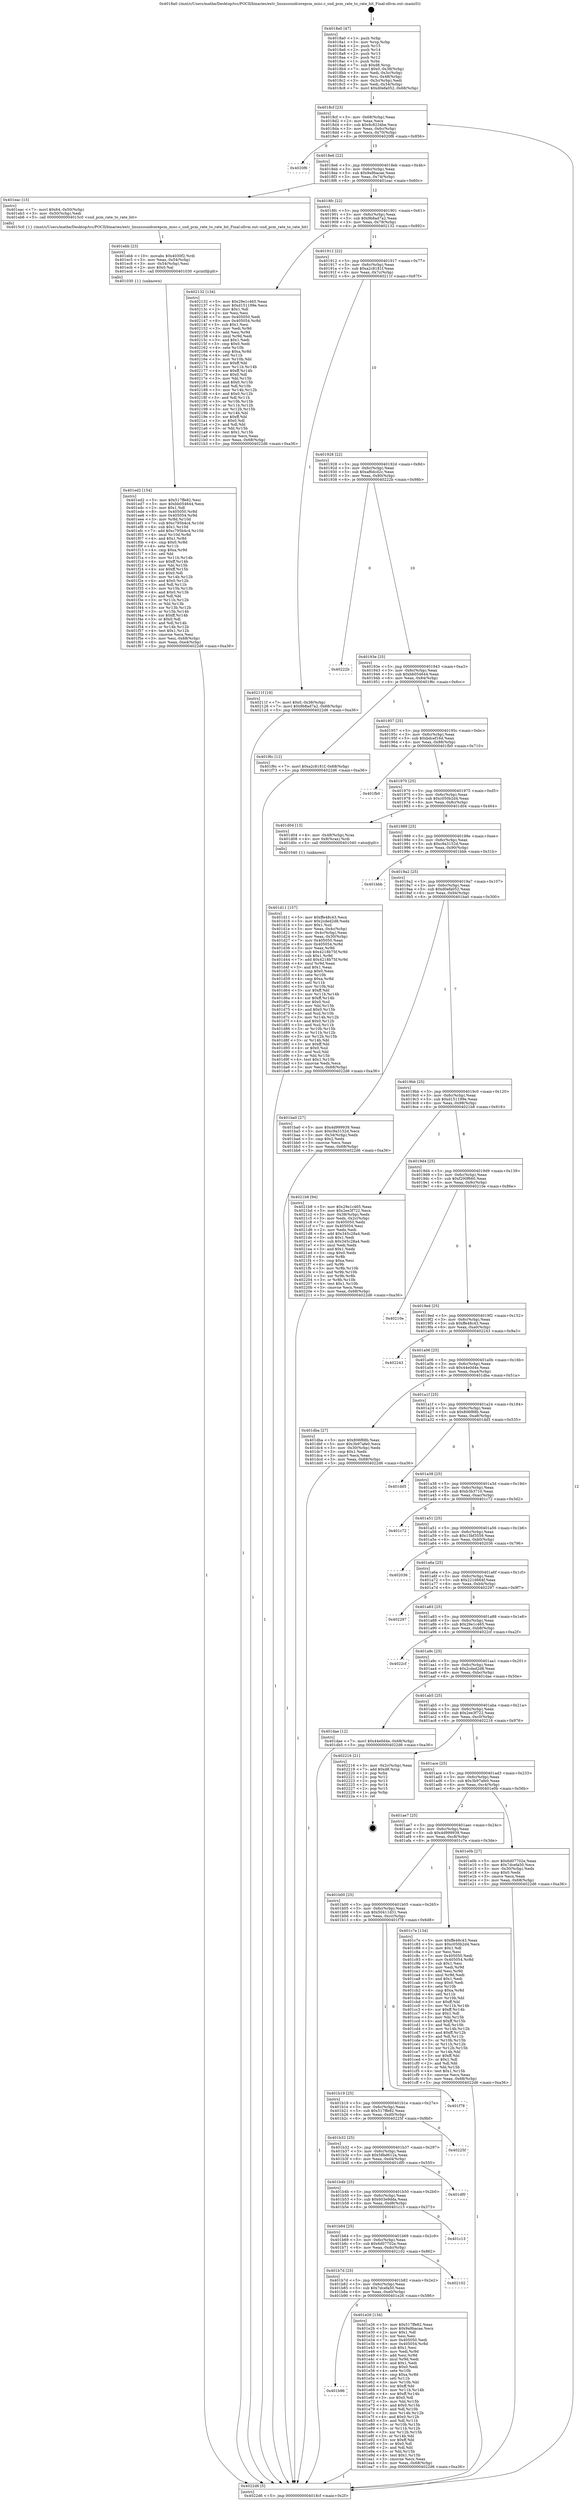 digraph "0x4018a0" {
  label = "0x4018a0 (/mnt/c/Users/mathe/Desktop/tcc/POCII/binaries/extr_linuxsoundcorepcm_misc.c_snd_pcm_rate_to_rate_bit_Final-ollvm.out::main(0))"
  labelloc = "t"
  node[shape=record]

  Entry [label="",width=0.3,height=0.3,shape=circle,fillcolor=black,style=filled]
  "0x4018cf" [label="{
     0x4018cf [23]\l
     | [instrs]\l
     &nbsp;&nbsp;0x4018cf \<+3\>: mov -0x68(%rbp),%eax\l
     &nbsp;&nbsp;0x4018d2 \<+2\>: mov %eax,%ecx\l
     &nbsp;&nbsp;0x4018d4 \<+6\>: sub $0x8c8234be,%ecx\l
     &nbsp;&nbsp;0x4018da \<+3\>: mov %eax,-0x6c(%rbp)\l
     &nbsp;&nbsp;0x4018dd \<+3\>: mov %ecx,-0x70(%rbp)\l
     &nbsp;&nbsp;0x4018e0 \<+6\>: je 00000000004020f6 \<main+0x856\>\l
  }"]
  "0x4020f6" [label="{
     0x4020f6\l
  }", style=dashed]
  "0x4018e6" [label="{
     0x4018e6 [22]\l
     | [instrs]\l
     &nbsp;&nbsp;0x4018e6 \<+5\>: jmp 00000000004018eb \<main+0x4b\>\l
     &nbsp;&nbsp;0x4018eb \<+3\>: mov -0x6c(%rbp),%eax\l
     &nbsp;&nbsp;0x4018ee \<+5\>: sub $0x9a9bacae,%eax\l
     &nbsp;&nbsp;0x4018f3 \<+3\>: mov %eax,-0x74(%rbp)\l
     &nbsp;&nbsp;0x4018f6 \<+6\>: je 0000000000401eac \<main+0x60c\>\l
  }"]
  Exit [label="",width=0.3,height=0.3,shape=circle,fillcolor=black,style=filled,peripheries=2]
  "0x401eac" [label="{
     0x401eac [15]\l
     | [instrs]\l
     &nbsp;&nbsp;0x401eac \<+7\>: movl $0x64,-0x50(%rbp)\l
     &nbsp;&nbsp;0x401eb3 \<+3\>: mov -0x50(%rbp),%edi\l
     &nbsp;&nbsp;0x401eb6 \<+5\>: call 00000000004015c0 \<snd_pcm_rate_to_rate_bit\>\l
     | [calls]\l
     &nbsp;&nbsp;0x4015c0 \{1\} (/mnt/c/Users/mathe/Desktop/tcc/POCII/binaries/extr_linuxsoundcorepcm_misc.c_snd_pcm_rate_to_rate_bit_Final-ollvm.out::snd_pcm_rate_to_rate_bit)\l
  }"]
  "0x4018fc" [label="{
     0x4018fc [22]\l
     | [instrs]\l
     &nbsp;&nbsp;0x4018fc \<+5\>: jmp 0000000000401901 \<main+0x61\>\l
     &nbsp;&nbsp;0x401901 \<+3\>: mov -0x6c(%rbp),%eax\l
     &nbsp;&nbsp;0x401904 \<+5\>: sub $0x9b8ad7a2,%eax\l
     &nbsp;&nbsp;0x401909 \<+3\>: mov %eax,-0x78(%rbp)\l
     &nbsp;&nbsp;0x40190c \<+6\>: je 0000000000402132 \<main+0x892\>\l
  }"]
  "0x401ed2" [label="{
     0x401ed2 [154]\l
     | [instrs]\l
     &nbsp;&nbsp;0x401ed2 \<+5\>: mov $0x517ffe82,%esi\l
     &nbsp;&nbsp;0x401ed7 \<+5\>: mov $0xbb054644,%ecx\l
     &nbsp;&nbsp;0x401edc \<+2\>: mov $0x1,%dl\l
     &nbsp;&nbsp;0x401ede \<+8\>: mov 0x405050,%r8d\l
     &nbsp;&nbsp;0x401ee6 \<+8\>: mov 0x405054,%r9d\l
     &nbsp;&nbsp;0x401eee \<+3\>: mov %r8d,%r10d\l
     &nbsp;&nbsp;0x401ef1 \<+7\>: sub $0xc795b4c4,%r10d\l
     &nbsp;&nbsp;0x401ef8 \<+4\>: sub $0x1,%r10d\l
     &nbsp;&nbsp;0x401efc \<+7\>: add $0xc795b4c4,%r10d\l
     &nbsp;&nbsp;0x401f03 \<+4\>: imul %r10d,%r8d\l
     &nbsp;&nbsp;0x401f07 \<+4\>: and $0x1,%r8d\l
     &nbsp;&nbsp;0x401f0b \<+4\>: cmp $0x0,%r8d\l
     &nbsp;&nbsp;0x401f0f \<+4\>: sete %r11b\l
     &nbsp;&nbsp;0x401f13 \<+4\>: cmp $0xa,%r9d\l
     &nbsp;&nbsp;0x401f17 \<+3\>: setl %bl\l
     &nbsp;&nbsp;0x401f1a \<+3\>: mov %r11b,%r14b\l
     &nbsp;&nbsp;0x401f1d \<+4\>: xor $0xff,%r14b\l
     &nbsp;&nbsp;0x401f21 \<+3\>: mov %bl,%r15b\l
     &nbsp;&nbsp;0x401f24 \<+4\>: xor $0xff,%r15b\l
     &nbsp;&nbsp;0x401f28 \<+3\>: xor $0x0,%dl\l
     &nbsp;&nbsp;0x401f2b \<+3\>: mov %r14b,%r12b\l
     &nbsp;&nbsp;0x401f2e \<+4\>: and $0x0,%r12b\l
     &nbsp;&nbsp;0x401f32 \<+3\>: and %dl,%r11b\l
     &nbsp;&nbsp;0x401f35 \<+3\>: mov %r15b,%r13b\l
     &nbsp;&nbsp;0x401f38 \<+4\>: and $0x0,%r13b\l
     &nbsp;&nbsp;0x401f3c \<+2\>: and %dl,%bl\l
     &nbsp;&nbsp;0x401f3e \<+3\>: or %r11b,%r12b\l
     &nbsp;&nbsp;0x401f41 \<+3\>: or %bl,%r13b\l
     &nbsp;&nbsp;0x401f44 \<+3\>: xor %r13b,%r12b\l
     &nbsp;&nbsp;0x401f47 \<+3\>: or %r15b,%r14b\l
     &nbsp;&nbsp;0x401f4a \<+4\>: xor $0xff,%r14b\l
     &nbsp;&nbsp;0x401f4e \<+3\>: or $0x0,%dl\l
     &nbsp;&nbsp;0x401f51 \<+3\>: and %dl,%r14b\l
     &nbsp;&nbsp;0x401f54 \<+3\>: or %r14b,%r12b\l
     &nbsp;&nbsp;0x401f57 \<+4\>: test $0x1,%r12b\l
     &nbsp;&nbsp;0x401f5b \<+3\>: cmovne %ecx,%esi\l
     &nbsp;&nbsp;0x401f5e \<+3\>: mov %esi,-0x68(%rbp)\l
     &nbsp;&nbsp;0x401f61 \<+6\>: mov %eax,-0xe4(%rbp)\l
     &nbsp;&nbsp;0x401f67 \<+5\>: jmp 00000000004022d6 \<main+0xa36\>\l
  }"]
  "0x402132" [label="{
     0x402132 [134]\l
     | [instrs]\l
     &nbsp;&nbsp;0x402132 \<+5\>: mov $0x29e1c465,%eax\l
     &nbsp;&nbsp;0x402137 \<+5\>: mov $0xd151199e,%ecx\l
     &nbsp;&nbsp;0x40213c \<+2\>: mov $0x1,%dl\l
     &nbsp;&nbsp;0x40213e \<+2\>: xor %esi,%esi\l
     &nbsp;&nbsp;0x402140 \<+7\>: mov 0x405050,%edi\l
     &nbsp;&nbsp;0x402147 \<+8\>: mov 0x405054,%r8d\l
     &nbsp;&nbsp;0x40214f \<+3\>: sub $0x1,%esi\l
     &nbsp;&nbsp;0x402152 \<+3\>: mov %edi,%r9d\l
     &nbsp;&nbsp;0x402155 \<+3\>: add %esi,%r9d\l
     &nbsp;&nbsp;0x402158 \<+4\>: imul %r9d,%edi\l
     &nbsp;&nbsp;0x40215c \<+3\>: and $0x1,%edi\l
     &nbsp;&nbsp;0x40215f \<+3\>: cmp $0x0,%edi\l
     &nbsp;&nbsp;0x402162 \<+4\>: sete %r10b\l
     &nbsp;&nbsp;0x402166 \<+4\>: cmp $0xa,%r8d\l
     &nbsp;&nbsp;0x40216a \<+4\>: setl %r11b\l
     &nbsp;&nbsp;0x40216e \<+3\>: mov %r10b,%bl\l
     &nbsp;&nbsp;0x402171 \<+3\>: xor $0xff,%bl\l
     &nbsp;&nbsp;0x402174 \<+3\>: mov %r11b,%r14b\l
     &nbsp;&nbsp;0x402177 \<+4\>: xor $0xff,%r14b\l
     &nbsp;&nbsp;0x40217b \<+3\>: xor $0x0,%dl\l
     &nbsp;&nbsp;0x40217e \<+3\>: mov %bl,%r15b\l
     &nbsp;&nbsp;0x402181 \<+4\>: and $0x0,%r15b\l
     &nbsp;&nbsp;0x402185 \<+3\>: and %dl,%r10b\l
     &nbsp;&nbsp;0x402188 \<+3\>: mov %r14b,%r12b\l
     &nbsp;&nbsp;0x40218b \<+4\>: and $0x0,%r12b\l
     &nbsp;&nbsp;0x40218f \<+3\>: and %dl,%r11b\l
     &nbsp;&nbsp;0x402192 \<+3\>: or %r10b,%r15b\l
     &nbsp;&nbsp;0x402195 \<+3\>: or %r11b,%r12b\l
     &nbsp;&nbsp;0x402198 \<+3\>: xor %r12b,%r15b\l
     &nbsp;&nbsp;0x40219b \<+3\>: or %r14b,%bl\l
     &nbsp;&nbsp;0x40219e \<+3\>: xor $0xff,%bl\l
     &nbsp;&nbsp;0x4021a1 \<+3\>: or $0x0,%dl\l
     &nbsp;&nbsp;0x4021a4 \<+2\>: and %dl,%bl\l
     &nbsp;&nbsp;0x4021a6 \<+3\>: or %bl,%r15b\l
     &nbsp;&nbsp;0x4021a9 \<+4\>: test $0x1,%r15b\l
     &nbsp;&nbsp;0x4021ad \<+3\>: cmovne %ecx,%eax\l
     &nbsp;&nbsp;0x4021b0 \<+3\>: mov %eax,-0x68(%rbp)\l
     &nbsp;&nbsp;0x4021b3 \<+5\>: jmp 00000000004022d6 \<main+0xa36\>\l
  }"]
  "0x401912" [label="{
     0x401912 [22]\l
     | [instrs]\l
     &nbsp;&nbsp;0x401912 \<+5\>: jmp 0000000000401917 \<main+0x77\>\l
     &nbsp;&nbsp;0x401917 \<+3\>: mov -0x6c(%rbp),%eax\l
     &nbsp;&nbsp;0x40191a \<+5\>: sub $0xa2c8181f,%eax\l
     &nbsp;&nbsp;0x40191f \<+3\>: mov %eax,-0x7c(%rbp)\l
     &nbsp;&nbsp;0x401922 \<+6\>: je 000000000040211f \<main+0x87f\>\l
  }"]
  "0x401ebb" [label="{
     0x401ebb [23]\l
     | [instrs]\l
     &nbsp;&nbsp;0x401ebb \<+10\>: movabs $0x4030f2,%rdi\l
     &nbsp;&nbsp;0x401ec5 \<+3\>: mov %eax,-0x54(%rbp)\l
     &nbsp;&nbsp;0x401ec8 \<+3\>: mov -0x54(%rbp),%esi\l
     &nbsp;&nbsp;0x401ecb \<+2\>: mov $0x0,%al\l
     &nbsp;&nbsp;0x401ecd \<+5\>: call 0000000000401030 \<printf@plt\>\l
     | [calls]\l
     &nbsp;&nbsp;0x401030 \{1\} (unknown)\l
  }"]
  "0x40211f" [label="{
     0x40211f [19]\l
     | [instrs]\l
     &nbsp;&nbsp;0x40211f \<+7\>: movl $0x0,-0x38(%rbp)\l
     &nbsp;&nbsp;0x402126 \<+7\>: movl $0x9b8ad7a2,-0x68(%rbp)\l
     &nbsp;&nbsp;0x40212d \<+5\>: jmp 00000000004022d6 \<main+0xa36\>\l
  }"]
  "0x401928" [label="{
     0x401928 [22]\l
     | [instrs]\l
     &nbsp;&nbsp;0x401928 \<+5\>: jmp 000000000040192d \<main+0x8d\>\l
     &nbsp;&nbsp;0x40192d \<+3\>: mov -0x6c(%rbp),%eax\l
     &nbsp;&nbsp;0x401930 \<+5\>: sub $0xaf6dcd2c,%eax\l
     &nbsp;&nbsp;0x401935 \<+3\>: mov %eax,-0x80(%rbp)\l
     &nbsp;&nbsp;0x401938 \<+6\>: je 000000000040222b \<main+0x98b\>\l
  }"]
  "0x401b96" [label="{
     0x401b96\l
  }", style=dashed]
  "0x40222b" [label="{
     0x40222b\l
  }", style=dashed]
  "0x40193e" [label="{
     0x40193e [25]\l
     | [instrs]\l
     &nbsp;&nbsp;0x40193e \<+5\>: jmp 0000000000401943 \<main+0xa3\>\l
     &nbsp;&nbsp;0x401943 \<+3\>: mov -0x6c(%rbp),%eax\l
     &nbsp;&nbsp;0x401946 \<+5\>: sub $0xbb054644,%eax\l
     &nbsp;&nbsp;0x40194b \<+6\>: mov %eax,-0x84(%rbp)\l
     &nbsp;&nbsp;0x401951 \<+6\>: je 0000000000401f6c \<main+0x6cc\>\l
  }"]
  "0x401e26" [label="{
     0x401e26 [134]\l
     | [instrs]\l
     &nbsp;&nbsp;0x401e26 \<+5\>: mov $0x517ffe82,%eax\l
     &nbsp;&nbsp;0x401e2b \<+5\>: mov $0x9a9bacae,%ecx\l
     &nbsp;&nbsp;0x401e30 \<+2\>: mov $0x1,%dl\l
     &nbsp;&nbsp;0x401e32 \<+2\>: xor %esi,%esi\l
     &nbsp;&nbsp;0x401e34 \<+7\>: mov 0x405050,%edi\l
     &nbsp;&nbsp;0x401e3b \<+8\>: mov 0x405054,%r8d\l
     &nbsp;&nbsp;0x401e43 \<+3\>: sub $0x1,%esi\l
     &nbsp;&nbsp;0x401e46 \<+3\>: mov %edi,%r9d\l
     &nbsp;&nbsp;0x401e49 \<+3\>: add %esi,%r9d\l
     &nbsp;&nbsp;0x401e4c \<+4\>: imul %r9d,%edi\l
     &nbsp;&nbsp;0x401e50 \<+3\>: and $0x1,%edi\l
     &nbsp;&nbsp;0x401e53 \<+3\>: cmp $0x0,%edi\l
     &nbsp;&nbsp;0x401e56 \<+4\>: sete %r10b\l
     &nbsp;&nbsp;0x401e5a \<+4\>: cmp $0xa,%r8d\l
     &nbsp;&nbsp;0x401e5e \<+4\>: setl %r11b\l
     &nbsp;&nbsp;0x401e62 \<+3\>: mov %r10b,%bl\l
     &nbsp;&nbsp;0x401e65 \<+3\>: xor $0xff,%bl\l
     &nbsp;&nbsp;0x401e68 \<+3\>: mov %r11b,%r14b\l
     &nbsp;&nbsp;0x401e6b \<+4\>: xor $0xff,%r14b\l
     &nbsp;&nbsp;0x401e6f \<+3\>: xor $0x0,%dl\l
     &nbsp;&nbsp;0x401e72 \<+3\>: mov %bl,%r15b\l
     &nbsp;&nbsp;0x401e75 \<+4\>: and $0x0,%r15b\l
     &nbsp;&nbsp;0x401e79 \<+3\>: and %dl,%r10b\l
     &nbsp;&nbsp;0x401e7c \<+3\>: mov %r14b,%r12b\l
     &nbsp;&nbsp;0x401e7f \<+4\>: and $0x0,%r12b\l
     &nbsp;&nbsp;0x401e83 \<+3\>: and %dl,%r11b\l
     &nbsp;&nbsp;0x401e86 \<+3\>: or %r10b,%r15b\l
     &nbsp;&nbsp;0x401e89 \<+3\>: or %r11b,%r12b\l
     &nbsp;&nbsp;0x401e8c \<+3\>: xor %r12b,%r15b\l
     &nbsp;&nbsp;0x401e8f \<+3\>: or %r14b,%bl\l
     &nbsp;&nbsp;0x401e92 \<+3\>: xor $0xff,%bl\l
     &nbsp;&nbsp;0x401e95 \<+3\>: or $0x0,%dl\l
     &nbsp;&nbsp;0x401e98 \<+2\>: and %dl,%bl\l
     &nbsp;&nbsp;0x401e9a \<+3\>: or %bl,%r15b\l
     &nbsp;&nbsp;0x401e9d \<+4\>: test $0x1,%r15b\l
     &nbsp;&nbsp;0x401ea1 \<+3\>: cmovne %ecx,%eax\l
     &nbsp;&nbsp;0x401ea4 \<+3\>: mov %eax,-0x68(%rbp)\l
     &nbsp;&nbsp;0x401ea7 \<+5\>: jmp 00000000004022d6 \<main+0xa36\>\l
  }"]
  "0x401f6c" [label="{
     0x401f6c [12]\l
     | [instrs]\l
     &nbsp;&nbsp;0x401f6c \<+7\>: movl $0xa2c8181f,-0x68(%rbp)\l
     &nbsp;&nbsp;0x401f73 \<+5\>: jmp 00000000004022d6 \<main+0xa36\>\l
  }"]
  "0x401957" [label="{
     0x401957 [25]\l
     | [instrs]\l
     &nbsp;&nbsp;0x401957 \<+5\>: jmp 000000000040195c \<main+0xbc\>\l
     &nbsp;&nbsp;0x40195c \<+3\>: mov -0x6c(%rbp),%eax\l
     &nbsp;&nbsp;0x40195f \<+5\>: sub $0xbdcef16d,%eax\l
     &nbsp;&nbsp;0x401964 \<+6\>: mov %eax,-0x88(%rbp)\l
     &nbsp;&nbsp;0x40196a \<+6\>: je 0000000000401fb0 \<main+0x710\>\l
  }"]
  "0x401b7d" [label="{
     0x401b7d [25]\l
     | [instrs]\l
     &nbsp;&nbsp;0x401b7d \<+5\>: jmp 0000000000401b82 \<main+0x2e2\>\l
     &nbsp;&nbsp;0x401b82 \<+3\>: mov -0x6c(%rbp),%eax\l
     &nbsp;&nbsp;0x401b85 \<+5\>: sub $0x7dcefa50,%eax\l
     &nbsp;&nbsp;0x401b8a \<+6\>: mov %eax,-0xe0(%rbp)\l
     &nbsp;&nbsp;0x401b90 \<+6\>: je 0000000000401e26 \<main+0x586\>\l
  }"]
  "0x401fb0" [label="{
     0x401fb0\l
  }", style=dashed]
  "0x401970" [label="{
     0x401970 [25]\l
     | [instrs]\l
     &nbsp;&nbsp;0x401970 \<+5\>: jmp 0000000000401975 \<main+0xd5\>\l
     &nbsp;&nbsp;0x401975 \<+3\>: mov -0x6c(%rbp),%eax\l
     &nbsp;&nbsp;0x401978 \<+5\>: sub $0xc050b2d4,%eax\l
     &nbsp;&nbsp;0x40197d \<+6\>: mov %eax,-0x8c(%rbp)\l
     &nbsp;&nbsp;0x401983 \<+6\>: je 0000000000401d04 \<main+0x464\>\l
  }"]
  "0x402102" [label="{
     0x402102\l
  }", style=dashed]
  "0x401d04" [label="{
     0x401d04 [13]\l
     | [instrs]\l
     &nbsp;&nbsp;0x401d04 \<+4\>: mov -0x48(%rbp),%rax\l
     &nbsp;&nbsp;0x401d08 \<+4\>: mov 0x8(%rax),%rdi\l
     &nbsp;&nbsp;0x401d0c \<+5\>: call 0000000000401040 \<atoi@plt\>\l
     | [calls]\l
     &nbsp;&nbsp;0x401040 \{1\} (unknown)\l
  }"]
  "0x401989" [label="{
     0x401989 [25]\l
     | [instrs]\l
     &nbsp;&nbsp;0x401989 \<+5\>: jmp 000000000040198e \<main+0xee\>\l
     &nbsp;&nbsp;0x40198e \<+3\>: mov -0x6c(%rbp),%eax\l
     &nbsp;&nbsp;0x401991 \<+5\>: sub $0xc9a3152d,%eax\l
     &nbsp;&nbsp;0x401996 \<+6\>: mov %eax,-0x90(%rbp)\l
     &nbsp;&nbsp;0x40199c \<+6\>: je 0000000000401bbb \<main+0x31b\>\l
  }"]
  "0x401b64" [label="{
     0x401b64 [25]\l
     | [instrs]\l
     &nbsp;&nbsp;0x401b64 \<+5\>: jmp 0000000000401b69 \<main+0x2c9\>\l
     &nbsp;&nbsp;0x401b69 \<+3\>: mov -0x6c(%rbp),%eax\l
     &nbsp;&nbsp;0x401b6c \<+5\>: sub $0x6d07702e,%eax\l
     &nbsp;&nbsp;0x401b71 \<+6\>: mov %eax,-0xdc(%rbp)\l
     &nbsp;&nbsp;0x401b77 \<+6\>: je 0000000000402102 \<main+0x862\>\l
  }"]
  "0x401bbb" [label="{
     0x401bbb\l
  }", style=dashed]
  "0x4019a2" [label="{
     0x4019a2 [25]\l
     | [instrs]\l
     &nbsp;&nbsp;0x4019a2 \<+5\>: jmp 00000000004019a7 \<main+0x107\>\l
     &nbsp;&nbsp;0x4019a7 \<+3\>: mov -0x6c(%rbp),%eax\l
     &nbsp;&nbsp;0x4019aa \<+5\>: sub $0xd0efa052,%eax\l
     &nbsp;&nbsp;0x4019af \<+6\>: mov %eax,-0x94(%rbp)\l
     &nbsp;&nbsp;0x4019b5 \<+6\>: je 0000000000401ba0 \<main+0x300\>\l
  }"]
  "0x401c13" [label="{
     0x401c13\l
  }", style=dashed]
  "0x401ba0" [label="{
     0x401ba0 [27]\l
     | [instrs]\l
     &nbsp;&nbsp;0x401ba0 \<+5\>: mov $0x4d999939,%eax\l
     &nbsp;&nbsp;0x401ba5 \<+5\>: mov $0xc9a3152d,%ecx\l
     &nbsp;&nbsp;0x401baa \<+3\>: mov -0x34(%rbp),%edx\l
     &nbsp;&nbsp;0x401bad \<+3\>: cmp $0x2,%edx\l
     &nbsp;&nbsp;0x401bb0 \<+3\>: cmovne %ecx,%eax\l
     &nbsp;&nbsp;0x401bb3 \<+3\>: mov %eax,-0x68(%rbp)\l
     &nbsp;&nbsp;0x401bb6 \<+5\>: jmp 00000000004022d6 \<main+0xa36\>\l
  }"]
  "0x4019bb" [label="{
     0x4019bb [25]\l
     | [instrs]\l
     &nbsp;&nbsp;0x4019bb \<+5\>: jmp 00000000004019c0 \<main+0x120\>\l
     &nbsp;&nbsp;0x4019c0 \<+3\>: mov -0x6c(%rbp),%eax\l
     &nbsp;&nbsp;0x4019c3 \<+5\>: sub $0xd151199e,%eax\l
     &nbsp;&nbsp;0x4019c8 \<+6\>: mov %eax,-0x98(%rbp)\l
     &nbsp;&nbsp;0x4019ce \<+6\>: je 00000000004021b8 \<main+0x918\>\l
  }"]
  "0x4022d6" [label="{
     0x4022d6 [5]\l
     | [instrs]\l
     &nbsp;&nbsp;0x4022d6 \<+5\>: jmp 00000000004018cf \<main+0x2f\>\l
  }"]
  "0x4018a0" [label="{
     0x4018a0 [47]\l
     | [instrs]\l
     &nbsp;&nbsp;0x4018a0 \<+1\>: push %rbp\l
     &nbsp;&nbsp;0x4018a1 \<+3\>: mov %rsp,%rbp\l
     &nbsp;&nbsp;0x4018a4 \<+2\>: push %r15\l
     &nbsp;&nbsp;0x4018a6 \<+2\>: push %r14\l
     &nbsp;&nbsp;0x4018a8 \<+2\>: push %r13\l
     &nbsp;&nbsp;0x4018aa \<+2\>: push %r12\l
     &nbsp;&nbsp;0x4018ac \<+1\>: push %rbx\l
     &nbsp;&nbsp;0x4018ad \<+7\>: sub $0xd8,%rsp\l
     &nbsp;&nbsp;0x4018b4 \<+7\>: movl $0x0,-0x38(%rbp)\l
     &nbsp;&nbsp;0x4018bb \<+3\>: mov %edi,-0x3c(%rbp)\l
     &nbsp;&nbsp;0x4018be \<+4\>: mov %rsi,-0x48(%rbp)\l
     &nbsp;&nbsp;0x4018c2 \<+3\>: mov -0x3c(%rbp),%edi\l
     &nbsp;&nbsp;0x4018c5 \<+3\>: mov %edi,-0x34(%rbp)\l
     &nbsp;&nbsp;0x4018c8 \<+7\>: movl $0xd0efa052,-0x68(%rbp)\l
  }"]
  "0x401b4b" [label="{
     0x401b4b [25]\l
     | [instrs]\l
     &nbsp;&nbsp;0x401b4b \<+5\>: jmp 0000000000401b50 \<main+0x2b0\>\l
     &nbsp;&nbsp;0x401b50 \<+3\>: mov -0x6c(%rbp),%eax\l
     &nbsp;&nbsp;0x401b53 \<+5\>: sub $0x603e9dda,%eax\l
     &nbsp;&nbsp;0x401b58 \<+6\>: mov %eax,-0xd8(%rbp)\l
     &nbsp;&nbsp;0x401b5e \<+6\>: je 0000000000401c13 \<main+0x373\>\l
  }"]
  "0x4021b8" [label="{
     0x4021b8 [94]\l
     | [instrs]\l
     &nbsp;&nbsp;0x4021b8 \<+5\>: mov $0x29e1c465,%eax\l
     &nbsp;&nbsp;0x4021bd \<+5\>: mov $0x2ee3f722,%ecx\l
     &nbsp;&nbsp;0x4021c2 \<+3\>: mov -0x38(%rbp),%edx\l
     &nbsp;&nbsp;0x4021c5 \<+3\>: mov %edx,-0x2c(%rbp)\l
     &nbsp;&nbsp;0x4021c8 \<+7\>: mov 0x405050,%edx\l
     &nbsp;&nbsp;0x4021cf \<+7\>: mov 0x405054,%esi\l
     &nbsp;&nbsp;0x4021d6 \<+2\>: mov %edx,%edi\l
     &nbsp;&nbsp;0x4021d8 \<+6\>: add $0x345c28a4,%edi\l
     &nbsp;&nbsp;0x4021de \<+3\>: sub $0x1,%edi\l
     &nbsp;&nbsp;0x4021e1 \<+6\>: sub $0x345c28a4,%edi\l
     &nbsp;&nbsp;0x4021e7 \<+3\>: imul %edi,%edx\l
     &nbsp;&nbsp;0x4021ea \<+3\>: and $0x1,%edx\l
     &nbsp;&nbsp;0x4021ed \<+3\>: cmp $0x0,%edx\l
     &nbsp;&nbsp;0x4021f0 \<+4\>: sete %r8b\l
     &nbsp;&nbsp;0x4021f4 \<+3\>: cmp $0xa,%esi\l
     &nbsp;&nbsp;0x4021f7 \<+4\>: setl %r9b\l
     &nbsp;&nbsp;0x4021fb \<+3\>: mov %r8b,%r10b\l
     &nbsp;&nbsp;0x4021fe \<+3\>: and %r9b,%r10b\l
     &nbsp;&nbsp;0x402201 \<+3\>: xor %r9b,%r8b\l
     &nbsp;&nbsp;0x402204 \<+3\>: or %r8b,%r10b\l
     &nbsp;&nbsp;0x402207 \<+4\>: test $0x1,%r10b\l
     &nbsp;&nbsp;0x40220b \<+3\>: cmovne %ecx,%eax\l
     &nbsp;&nbsp;0x40220e \<+3\>: mov %eax,-0x68(%rbp)\l
     &nbsp;&nbsp;0x402211 \<+5\>: jmp 00000000004022d6 \<main+0xa36\>\l
  }"]
  "0x4019d4" [label="{
     0x4019d4 [25]\l
     | [instrs]\l
     &nbsp;&nbsp;0x4019d4 \<+5\>: jmp 00000000004019d9 \<main+0x139\>\l
     &nbsp;&nbsp;0x4019d9 \<+3\>: mov -0x6c(%rbp),%eax\l
     &nbsp;&nbsp;0x4019dc \<+5\>: sub $0xf200f660,%eax\l
     &nbsp;&nbsp;0x4019e1 \<+6\>: mov %eax,-0x9c(%rbp)\l
     &nbsp;&nbsp;0x4019e7 \<+6\>: je 000000000040210e \<main+0x86e\>\l
  }"]
  "0x401df0" [label="{
     0x401df0\l
  }", style=dashed]
  "0x40210e" [label="{
     0x40210e\l
  }", style=dashed]
  "0x4019ed" [label="{
     0x4019ed [25]\l
     | [instrs]\l
     &nbsp;&nbsp;0x4019ed \<+5\>: jmp 00000000004019f2 \<main+0x152\>\l
     &nbsp;&nbsp;0x4019f2 \<+3\>: mov -0x6c(%rbp),%eax\l
     &nbsp;&nbsp;0x4019f5 \<+5\>: sub $0xffe48c43,%eax\l
     &nbsp;&nbsp;0x4019fa \<+6\>: mov %eax,-0xa0(%rbp)\l
     &nbsp;&nbsp;0x401a00 \<+6\>: je 0000000000402243 \<main+0x9a3\>\l
  }"]
  "0x401b32" [label="{
     0x401b32 [25]\l
     | [instrs]\l
     &nbsp;&nbsp;0x401b32 \<+5\>: jmp 0000000000401b37 \<main+0x297\>\l
     &nbsp;&nbsp;0x401b37 \<+3\>: mov -0x6c(%rbp),%eax\l
     &nbsp;&nbsp;0x401b3a \<+5\>: sub $0x58bd612a,%eax\l
     &nbsp;&nbsp;0x401b3f \<+6\>: mov %eax,-0xd4(%rbp)\l
     &nbsp;&nbsp;0x401b45 \<+6\>: je 0000000000401df0 \<main+0x550\>\l
  }"]
  "0x402243" [label="{
     0x402243\l
  }", style=dashed]
  "0x401a06" [label="{
     0x401a06 [25]\l
     | [instrs]\l
     &nbsp;&nbsp;0x401a06 \<+5\>: jmp 0000000000401a0b \<main+0x16b\>\l
     &nbsp;&nbsp;0x401a0b \<+3\>: mov -0x6c(%rbp),%eax\l
     &nbsp;&nbsp;0x401a0e \<+5\>: sub $0x44e0d4e,%eax\l
     &nbsp;&nbsp;0x401a13 \<+6\>: mov %eax,-0xa4(%rbp)\l
     &nbsp;&nbsp;0x401a19 \<+6\>: je 0000000000401dba \<main+0x51a\>\l
  }"]
  "0x40225f" [label="{
     0x40225f\l
  }", style=dashed]
  "0x401dba" [label="{
     0x401dba [27]\l
     | [instrs]\l
     &nbsp;&nbsp;0x401dba \<+5\>: mov $0x806f88b,%eax\l
     &nbsp;&nbsp;0x401dbf \<+5\>: mov $0x3b97afe0,%ecx\l
     &nbsp;&nbsp;0x401dc4 \<+3\>: mov -0x30(%rbp),%edx\l
     &nbsp;&nbsp;0x401dc7 \<+3\>: cmp $0x1,%edx\l
     &nbsp;&nbsp;0x401dca \<+3\>: cmovl %ecx,%eax\l
     &nbsp;&nbsp;0x401dcd \<+3\>: mov %eax,-0x68(%rbp)\l
     &nbsp;&nbsp;0x401dd0 \<+5\>: jmp 00000000004022d6 \<main+0xa36\>\l
  }"]
  "0x401a1f" [label="{
     0x401a1f [25]\l
     | [instrs]\l
     &nbsp;&nbsp;0x401a1f \<+5\>: jmp 0000000000401a24 \<main+0x184\>\l
     &nbsp;&nbsp;0x401a24 \<+3\>: mov -0x6c(%rbp),%eax\l
     &nbsp;&nbsp;0x401a27 \<+5\>: sub $0x806f88b,%eax\l
     &nbsp;&nbsp;0x401a2c \<+6\>: mov %eax,-0xa8(%rbp)\l
     &nbsp;&nbsp;0x401a32 \<+6\>: je 0000000000401dd5 \<main+0x535\>\l
  }"]
  "0x401b19" [label="{
     0x401b19 [25]\l
     | [instrs]\l
     &nbsp;&nbsp;0x401b19 \<+5\>: jmp 0000000000401b1e \<main+0x27e\>\l
     &nbsp;&nbsp;0x401b1e \<+3\>: mov -0x6c(%rbp),%eax\l
     &nbsp;&nbsp;0x401b21 \<+5\>: sub $0x517ffe82,%eax\l
     &nbsp;&nbsp;0x401b26 \<+6\>: mov %eax,-0xd0(%rbp)\l
     &nbsp;&nbsp;0x401b2c \<+6\>: je 000000000040225f \<main+0x9bf\>\l
  }"]
  "0x401dd5" [label="{
     0x401dd5\l
  }", style=dashed]
  "0x401a38" [label="{
     0x401a38 [25]\l
     | [instrs]\l
     &nbsp;&nbsp;0x401a38 \<+5\>: jmp 0000000000401a3d \<main+0x19d\>\l
     &nbsp;&nbsp;0x401a3d \<+3\>: mov -0x6c(%rbp),%eax\l
     &nbsp;&nbsp;0x401a40 \<+5\>: sub $0xb3b3710,%eax\l
     &nbsp;&nbsp;0x401a45 \<+6\>: mov %eax,-0xac(%rbp)\l
     &nbsp;&nbsp;0x401a4b \<+6\>: je 0000000000401c72 \<main+0x3d2\>\l
  }"]
  "0x401f78" [label="{
     0x401f78\l
  }", style=dashed]
  "0x401c72" [label="{
     0x401c72\l
  }", style=dashed]
  "0x401a51" [label="{
     0x401a51 [25]\l
     | [instrs]\l
     &nbsp;&nbsp;0x401a51 \<+5\>: jmp 0000000000401a56 \<main+0x1b6\>\l
     &nbsp;&nbsp;0x401a56 \<+3\>: mov -0x6c(%rbp),%eax\l
     &nbsp;&nbsp;0x401a59 \<+5\>: sub $0x15bf3559,%eax\l
     &nbsp;&nbsp;0x401a5e \<+6\>: mov %eax,-0xb0(%rbp)\l
     &nbsp;&nbsp;0x401a64 \<+6\>: je 0000000000402036 \<main+0x796\>\l
  }"]
  "0x401d11" [label="{
     0x401d11 [157]\l
     | [instrs]\l
     &nbsp;&nbsp;0x401d11 \<+5\>: mov $0xffe48c43,%ecx\l
     &nbsp;&nbsp;0x401d16 \<+5\>: mov $0x2cded2d8,%edx\l
     &nbsp;&nbsp;0x401d1b \<+3\>: mov $0x1,%sil\l
     &nbsp;&nbsp;0x401d1e \<+3\>: mov %eax,-0x4c(%rbp)\l
     &nbsp;&nbsp;0x401d21 \<+3\>: mov -0x4c(%rbp),%eax\l
     &nbsp;&nbsp;0x401d24 \<+3\>: mov %eax,-0x30(%rbp)\l
     &nbsp;&nbsp;0x401d27 \<+7\>: mov 0x405050,%eax\l
     &nbsp;&nbsp;0x401d2e \<+8\>: mov 0x405054,%r8d\l
     &nbsp;&nbsp;0x401d36 \<+3\>: mov %eax,%r9d\l
     &nbsp;&nbsp;0x401d39 \<+7\>: sub $0x4218b75f,%r9d\l
     &nbsp;&nbsp;0x401d40 \<+4\>: sub $0x1,%r9d\l
     &nbsp;&nbsp;0x401d44 \<+7\>: add $0x4218b75f,%r9d\l
     &nbsp;&nbsp;0x401d4b \<+4\>: imul %r9d,%eax\l
     &nbsp;&nbsp;0x401d4f \<+3\>: and $0x1,%eax\l
     &nbsp;&nbsp;0x401d52 \<+3\>: cmp $0x0,%eax\l
     &nbsp;&nbsp;0x401d55 \<+4\>: sete %r10b\l
     &nbsp;&nbsp;0x401d59 \<+4\>: cmp $0xa,%r8d\l
     &nbsp;&nbsp;0x401d5d \<+4\>: setl %r11b\l
     &nbsp;&nbsp;0x401d61 \<+3\>: mov %r10b,%bl\l
     &nbsp;&nbsp;0x401d64 \<+3\>: xor $0xff,%bl\l
     &nbsp;&nbsp;0x401d67 \<+3\>: mov %r11b,%r14b\l
     &nbsp;&nbsp;0x401d6a \<+4\>: xor $0xff,%r14b\l
     &nbsp;&nbsp;0x401d6e \<+4\>: xor $0x0,%sil\l
     &nbsp;&nbsp;0x401d72 \<+3\>: mov %bl,%r15b\l
     &nbsp;&nbsp;0x401d75 \<+4\>: and $0x0,%r15b\l
     &nbsp;&nbsp;0x401d79 \<+3\>: and %sil,%r10b\l
     &nbsp;&nbsp;0x401d7c \<+3\>: mov %r14b,%r12b\l
     &nbsp;&nbsp;0x401d7f \<+4\>: and $0x0,%r12b\l
     &nbsp;&nbsp;0x401d83 \<+3\>: and %sil,%r11b\l
     &nbsp;&nbsp;0x401d86 \<+3\>: or %r10b,%r15b\l
     &nbsp;&nbsp;0x401d89 \<+3\>: or %r11b,%r12b\l
     &nbsp;&nbsp;0x401d8c \<+3\>: xor %r12b,%r15b\l
     &nbsp;&nbsp;0x401d8f \<+3\>: or %r14b,%bl\l
     &nbsp;&nbsp;0x401d92 \<+3\>: xor $0xff,%bl\l
     &nbsp;&nbsp;0x401d95 \<+4\>: or $0x0,%sil\l
     &nbsp;&nbsp;0x401d99 \<+3\>: and %sil,%bl\l
     &nbsp;&nbsp;0x401d9c \<+3\>: or %bl,%r15b\l
     &nbsp;&nbsp;0x401d9f \<+4\>: test $0x1,%r15b\l
     &nbsp;&nbsp;0x401da3 \<+3\>: cmovne %edx,%ecx\l
     &nbsp;&nbsp;0x401da6 \<+3\>: mov %ecx,-0x68(%rbp)\l
     &nbsp;&nbsp;0x401da9 \<+5\>: jmp 00000000004022d6 \<main+0xa36\>\l
  }"]
  "0x402036" [label="{
     0x402036\l
  }", style=dashed]
  "0x401a6a" [label="{
     0x401a6a [25]\l
     | [instrs]\l
     &nbsp;&nbsp;0x401a6a \<+5\>: jmp 0000000000401a6f \<main+0x1cf\>\l
     &nbsp;&nbsp;0x401a6f \<+3\>: mov -0x6c(%rbp),%eax\l
     &nbsp;&nbsp;0x401a72 \<+5\>: sub $0x221d664f,%eax\l
     &nbsp;&nbsp;0x401a77 \<+6\>: mov %eax,-0xb4(%rbp)\l
     &nbsp;&nbsp;0x401a7d \<+6\>: je 0000000000402297 \<main+0x9f7\>\l
  }"]
  "0x401b00" [label="{
     0x401b00 [25]\l
     | [instrs]\l
     &nbsp;&nbsp;0x401b00 \<+5\>: jmp 0000000000401b05 \<main+0x265\>\l
     &nbsp;&nbsp;0x401b05 \<+3\>: mov -0x6c(%rbp),%eax\l
     &nbsp;&nbsp;0x401b08 \<+5\>: sub $0x50411d31,%eax\l
     &nbsp;&nbsp;0x401b0d \<+6\>: mov %eax,-0xcc(%rbp)\l
     &nbsp;&nbsp;0x401b13 \<+6\>: je 0000000000401f78 \<main+0x6d8\>\l
  }"]
  "0x402297" [label="{
     0x402297\l
  }", style=dashed]
  "0x401a83" [label="{
     0x401a83 [25]\l
     | [instrs]\l
     &nbsp;&nbsp;0x401a83 \<+5\>: jmp 0000000000401a88 \<main+0x1e8\>\l
     &nbsp;&nbsp;0x401a88 \<+3\>: mov -0x6c(%rbp),%eax\l
     &nbsp;&nbsp;0x401a8b \<+5\>: sub $0x29e1c465,%eax\l
     &nbsp;&nbsp;0x401a90 \<+6\>: mov %eax,-0xb8(%rbp)\l
     &nbsp;&nbsp;0x401a96 \<+6\>: je 00000000004022cf \<main+0xa2f\>\l
  }"]
  "0x401c7e" [label="{
     0x401c7e [134]\l
     | [instrs]\l
     &nbsp;&nbsp;0x401c7e \<+5\>: mov $0xffe48c43,%eax\l
     &nbsp;&nbsp;0x401c83 \<+5\>: mov $0xc050b2d4,%ecx\l
     &nbsp;&nbsp;0x401c88 \<+2\>: mov $0x1,%dl\l
     &nbsp;&nbsp;0x401c8a \<+2\>: xor %esi,%esi\l
     &nbsp;&nbsp;0x401c8c \<+7\>: mov 0x405050,%edi\l
     &nbsp;&nbsp;0x401c93 \<+8\>: mov 0x405054,%r8d\l
     &nbsp;&nbsp;0x401c9b \<+3\>: sub $0x1,%esi\l
     &nbsp;&nbsp;0x401c9e \<+3\>: mov %edi,%r9d\l
     &nbsp;&nbsp;0x401ca1 \<+3\>: add %esi,%r9d\l
     &nbsp;&nbsp;0x401ca4 \<+4\>: imul %r9d,%edi\l
     &nbsp;&nbsp;0x401ca8 \<+3\>: and $0x1,%edi\l
     &nbsp;&nbsp;0x401cab \<+3\>: cmp $0x0,%edi\l
     &nbsp;&nbsp;0x401cae \<+4\>: sete %r10b\l
     &nbsp;&nbsp;0x401cb2 \<+4\>: cmp $0xa,%r8d\l
     &nbsp;&nbsp;0x401cb6 \<+4\>: setl %r11b\l
     &nbsp;&nbsp;0x401cba \<+3\>: mov %r10b,%bl\l
     &nbsp;&nbsp;0x401cbd \<+3\>: xor $0xff,%bl\l
     &nbsp;&nbsp;0x401cc0 \<+3\>: mov %r11b,%r14b\l
     &nbsp;&nbsp;0x401cc3 \<+4\>: xor $0xff,%r14b\l
     &nbsp;&nbsp;0x401cc7 \<+3\>: xor $0x1,%dl\l
     &nbsp;&nbsp;0x401cca \<+3\>: mov %bl,%r15b\l
     &nbsp;&nbsp;0x401ccd \<+4\>: and $0xff,%r15b\l
     &nbsp;&nbsp;0x401cd1 \<+3\>: and %dl,%r10b\l
     &nbsp;&nbsp;0x401cd4 \<+3\>: mov %r14b,%r12b\l
     &nbsp;&nbsp;0x401cd7 \<+4\>: and $0xff,%r12b\l
     &nbsp;&nbsp;0x401cdb \<+3\>: and %dl,%r11b\l
     &nbsp;&nbsp;0x401cde \<+3\>: or %r10b,%r15b\l
     &nbsp;&nbsp;0x401ce1 \<+3\>: or %r11b,%r12b\l
     &nbsp;&nbsp;0x401ce4 \<+3\>: xor %r12b,%r15b\l
     &nbsp;&nbsp;0x401ce7 \<+3\>: or %r14b,%bl\l
     &nbsp;&nbsp;0x401cea \<+3\>: xor $0xff,%bl\l
     &nbsp;&nbsp;0x401ced \<+3\>: or $0x1,%dl\l
     &nbsp;&nbsp;0x401cf0 \<+2\>: and %dl,%bl\l
     &nbsp;&nbsp;0x401cf2 \<+3\>: or %bl,%r15b\l
     &nbsp;&nbsp;0x401cf5 \<+4\>: test $0x1,%r15b\l
     &nbsp;&nbsp;0x401cf9 \<+3\>: cmovne %ecx,%eax\l
     &nbsp;&nbsp;0x401cfc \<+3\>: mov %eax,-0x68(%rbp)\l
     &nbsp;&nbsp;0x401cff \<+5\>: jmp 00000000004022d6 \<main+0xa36\>\l
  }"]
  "0x4022cf" [label="{
     0x4022cf\l
  }", style=dashed]
  "0x401a9c" [label="{
     0x401a9c [25]\l
     | [instrs]\l
     &nbsp;&nbsp;0x401a9c \<+5\>: jmp 0000000000401aa1 \<main+0x201\>\l
     &nbsp;&nbsp;0x401aa1 \<+3\>: mov -0x6c(%rbp),%eax\l
     &nbsp;&nbsp;0x401aa4 \<+5\>: sub $0x2cded2d8,%eax\l
     &nbsp;&nbsp;0x401aa9 \<+6\>: mov %eax,-0xbc(%rbp)\l
     &nbsp;&nbsp;0x401aaf \<+6\>: je 0000000000401dae \<main+0x50e\>\l
  }"]
  "0x401ae7" [label="{
     0x401ae7 [25]\l
     | [instrs]\l
     &nbsp;&nbsp;0x401ae7 \<+5\>: jmp 0000000000401aec \<main+0x24c\>\l
     &nbsp;&nbsp;0x401aec \<+3\>: mov -0x6c(%rbp),%eax\l
     &nbsp;&nbsp;0x401aef \<+5\>: sub $0x4d999939,%eax\l
     &nbsp;&nbsp;0x401af4 \<+6\>: mov %eax,-0xc8(%rbp)\l
     &nbsp;&nbsp;0x401afa \<+6\>: je 0000000000401c7e \<main+0x3de\>\l
  }"]
  "0x401dae" [label="{
     0x401dae [12]\l
     | [instrs]\l
     &nbsp;&nbsp;0x401dae \<+7\>: movl $0x44e0d4e,-0x68(%rbp)\l
     &nbsp;&nbsp;0x401db5 \<+5\>: jmp 00000000004022d6 \<main+0xa36\>\l
  }"]
  "0x401ab5" [label="{
     0x401ab5 [25]\l
     | [instrs]\l
     &nbsp;&nbsp;0x401ab5 \<+5\>: jmp 0000000000401aba \<main+0x21a\>\l
     &nbsp;&nbsp;0x401aba \<+3\>: mov -0x6c(%rbp),%eax\l
     &nbsp;&nbsp;0x401abd \<+5\>: sub $0x2ee3f722,%eax\l
     &nbsp;&nbsp;0x401ac2 \<+6\>: mov %eax,-0xc0(%rbp)\l
     &nbsp;&nbsp;0x401ac8 \<+6\>: je 0000000000402216 \<main+0x976\>\l
  }"]
  "0x401e0b" [label="{
     0x401e0b [27]\l
     | [instrs]\l
     &nbsp;&nbsp;0x401e0b \<+5\>: mov $0x6d07702e,%eax\l
     &nbsp;&nbsp;0x401e10 \<+5\>: mov $0x7dcefa50,%ecx\l
     &nbsp;&nbsp;0x401e15 \<+3\>: mov -0x30(%rbp),%edx\l
     &nbsp;&nbsp;0x401e18 \<+3\>: cmp $0x0,%edx\l
     &nbsp;&nbsp;0x401e1b \<+3\>: cmove %ecx,%eax\l
     &nbsp;&nbsp;0x401e1e \<+3\>: mov %eax,-0x68(%rbp)\l
     &nbsp;&nbsp;0x401e21 \<+5\>: jmp 00000000004022d6 \<main+0xa36\>\l
  }"]
  "0x402216" [label="{
     0x402216 [21]\l
     | [instrs]\l
     &nbsp;&nbsp;0x402216 \<+3\>: mov -0x2c(%rbp),%eax\l
     &nbsp;&nbsp;0x402219 \<+7\>: add $0xd8,%rsp\l
     &nbsp;&nbsp;0x402220 \<+1\>: pop %rbx\l
     &nbsp;&nbsp;0x402221 \<+2\>: pop %r12\l
     &nbsp;&nbsp;0x402223 \<+2\>: pop %r13\l
     &nbsp;&nbsp;0x402225 \<+2\>: pop %r14\l
     &nbsp;&nbsp;0x402227 \<+2\>: pop %r15\l
     &nbsp;&nbsp;0x402229 \<+1\>: pop %rbp\l
     &nbsp;&nbsp;0x40222a \<+1\>: ret\l
  }"]
  "0x401ace" [label="{
     0x401ace [25]\l
     | [instrs]\l
     &nbsp;&nbsp;0x401ace \<+5\>: jmp 0000000000401ad3 \<main+0x233\>\l
     &nbsp;&nbsp;0x401ad3 \<+3\>: mov -0x6c(%rbp),%eax\l
     &nbsp;&nbsp;0x401ad6 \<+5\>: sub $0x3b97afe0,%eax\l
     &nbsp;&nbsp;0x401adb \<+6\>: mov %eax,-0xc4(%rbp)\l
     &nbsp;&nbsp;0x401ae1 \<+6\>: je 0000000000401e0b \<main+0x56b\>\l
  }"]
  Entry -> "0x4018a0" [label=" 1"]
  "0x4018cf" -> "0x4020f6" [label=" 0"]
  "0x4018cf" -> "0x4018e6" [label=" 13"]
  "0x402216" -> Exit [label=" 1"]
  "0x4018e6" -> "0x401eac" [label=" 1"]
  "0x4018e6" -> "0x4018fc" [label=" 12"]
  "0x4021b8" -> "0x4022d6" [label=" 1"]
  "0x4018fc" -> "0x402132" [label=" 1"]
  "0x4018fc" -> "0x401912" [label=" 11"]
  "0x402132" -> "0x4022d6" [label=" 1"]
  "0x401912" -> "0x40211f" [label=" 1"]
  "0x401912" -> "0x401928" [label=" 10"]
  "0x40211f" -> "0x4022d6" [label=" 1"]
  "0x401928" -> "0x40222b" [label=" 0"]
  "0x401928" -> "0x40193e" [label=" 10"]
  "0x401f6c" -> "0x4022d6" [label=" 1"]
  "0x40193e" -> "0x401f6c" [label=" 1"]
  "0x40193e" -> "0x401957" [label=" 9"]
  "0x401ed2" -> "0x4022d6" [label=" 1"]
  "0x401957" -> "0x401fb0" [label=" 0"]
  "0x401957" -> "0x401970" [label=" 9"]
  "0x401eac" -> "0x401ebb" [label=" 1"]
  "0x401970" -> "0x401d04" [label=" 1"]
  "0x401970" -> "0x401989" [label=" 8"]
  "0x401e26" -> "0x4022d6" [label=" 1"]
  "0x401989" -> "0x401bbb" [label=" 0"]
  "0x401989" -> "0x4019a2" [label=" 8"]
  "0x401b7d" -> "0x401e26" [label=" 1"]
  "0x4019a2" -> "0x401ba0" [label=" 1"]
  "0x4019a2" -> "0x4019bb" [label=" 7"]
  "0x401ba0" -> "0x4022d6" [label=" 1"]
  "0x4018a0" -> "0x4018cf" [label=" 1"]
  "0x4022d6" -> "0x4018cf" [label=" 12"]
  "0x401ebb" -> "0x401ed2" [label=" 1"]
  "0x4019bb" -> "0x4021b8" [label=" 1"]
  "0x4019bb" -> "0x4019d4" [label=" 6"]
  "0x401b64" -> "0x402102" [label=" 0"]
  "0x4019d4" -> "0x40210e" [label=" 0"]
  "0x4019d4" -> "0x4019ed" [label=" 6"]
  "0x401b7d" -> "0x401b96" [label=" 0"]
  "0x4019ed" -> "0x402243" [label=" 0"]
  "0x4019ed" -> "0x401a06" [label=" 6"]
  "0x401b4b" -> "0x401c13" [label=" 0"]
  "0x401a06" -> "0x401dba" [label=" 1"]
  "0x401a06" -> "0x401a1f" [label=" 5"]
  "0x401b64" -> "0x401b7d" [label=" 1"]
  "0x401a1f" -> "0x401dd5" [label=" 0"]
  "0x401a1f" -> "0x401a38" [label=" 5"]
  "0x401b32" -> "0x401df0" [label=" 0"]
  "0x401a38" -> "0x401c72" [label=" 0"]
  "0x401a38" -> "0x401a51" [label=" 5"]
  "0x401b4b" -> "0x401b64" [label=" 1"]
  "0x401a51" -> "0x402036" [label=" 0"]
  "0x401a51" -> "0x401a6a" [label=" 5"]
  "0x401b19" -> "0x40225f" [label=" 0"]
  "0x401a6a" -> "0x402297" [label=" 0"]
  "0x401a6a" -> "0x401a83" [label=" 5"]
  "0x401b32" -> "0x401b4b" [label=" 1"]
  "0x401a83" -> "0x4022cf" [label=" 0"]
  "0x401a83" -> "0x401a9c" [label=" 5"]
  "0x401b00" -> "0x401b19" [label=" 1"]
  "0x401a9c" -> "0x401dae" [label=" 1"]
  "0x401a9c" -> "0x401ab5" [label=" 4"]
  "0x401b19" -> "0x401b32" [label=" 1"]
  "0x401ab5" -> "0x402216" [label=" 1"]
  "0x401ab5" -> "0x401ace" [label=" 3"]
  "0x401e0b" -> "0x4022d6" [label=" 1"]
  "0x401ace" -> "0x401e0b" [label=" 1"]
  "0x401ace" -> "0x401ae7" [label=" 2"]
  "0x401b00" -> "0x401f78" [label=" 0"]
  "0x401ae7" -> "0x401c7e" [label=" 1"]
  "0x401ae7" -> "0x401b00" [label=" 1"]
  "0x401c7e" -> "0x4022d6" [label=" 1"]
  "0x401d04" -> "0x401d11" [label=" 1"]
  "0x401d11" -> "0x4022d6" [label=" 1"]
  "0x401dae" -> "0x4022d6" [label=" 1"]
  "0x401dba" -> "0x4022d6" [label=" 1"]
}
